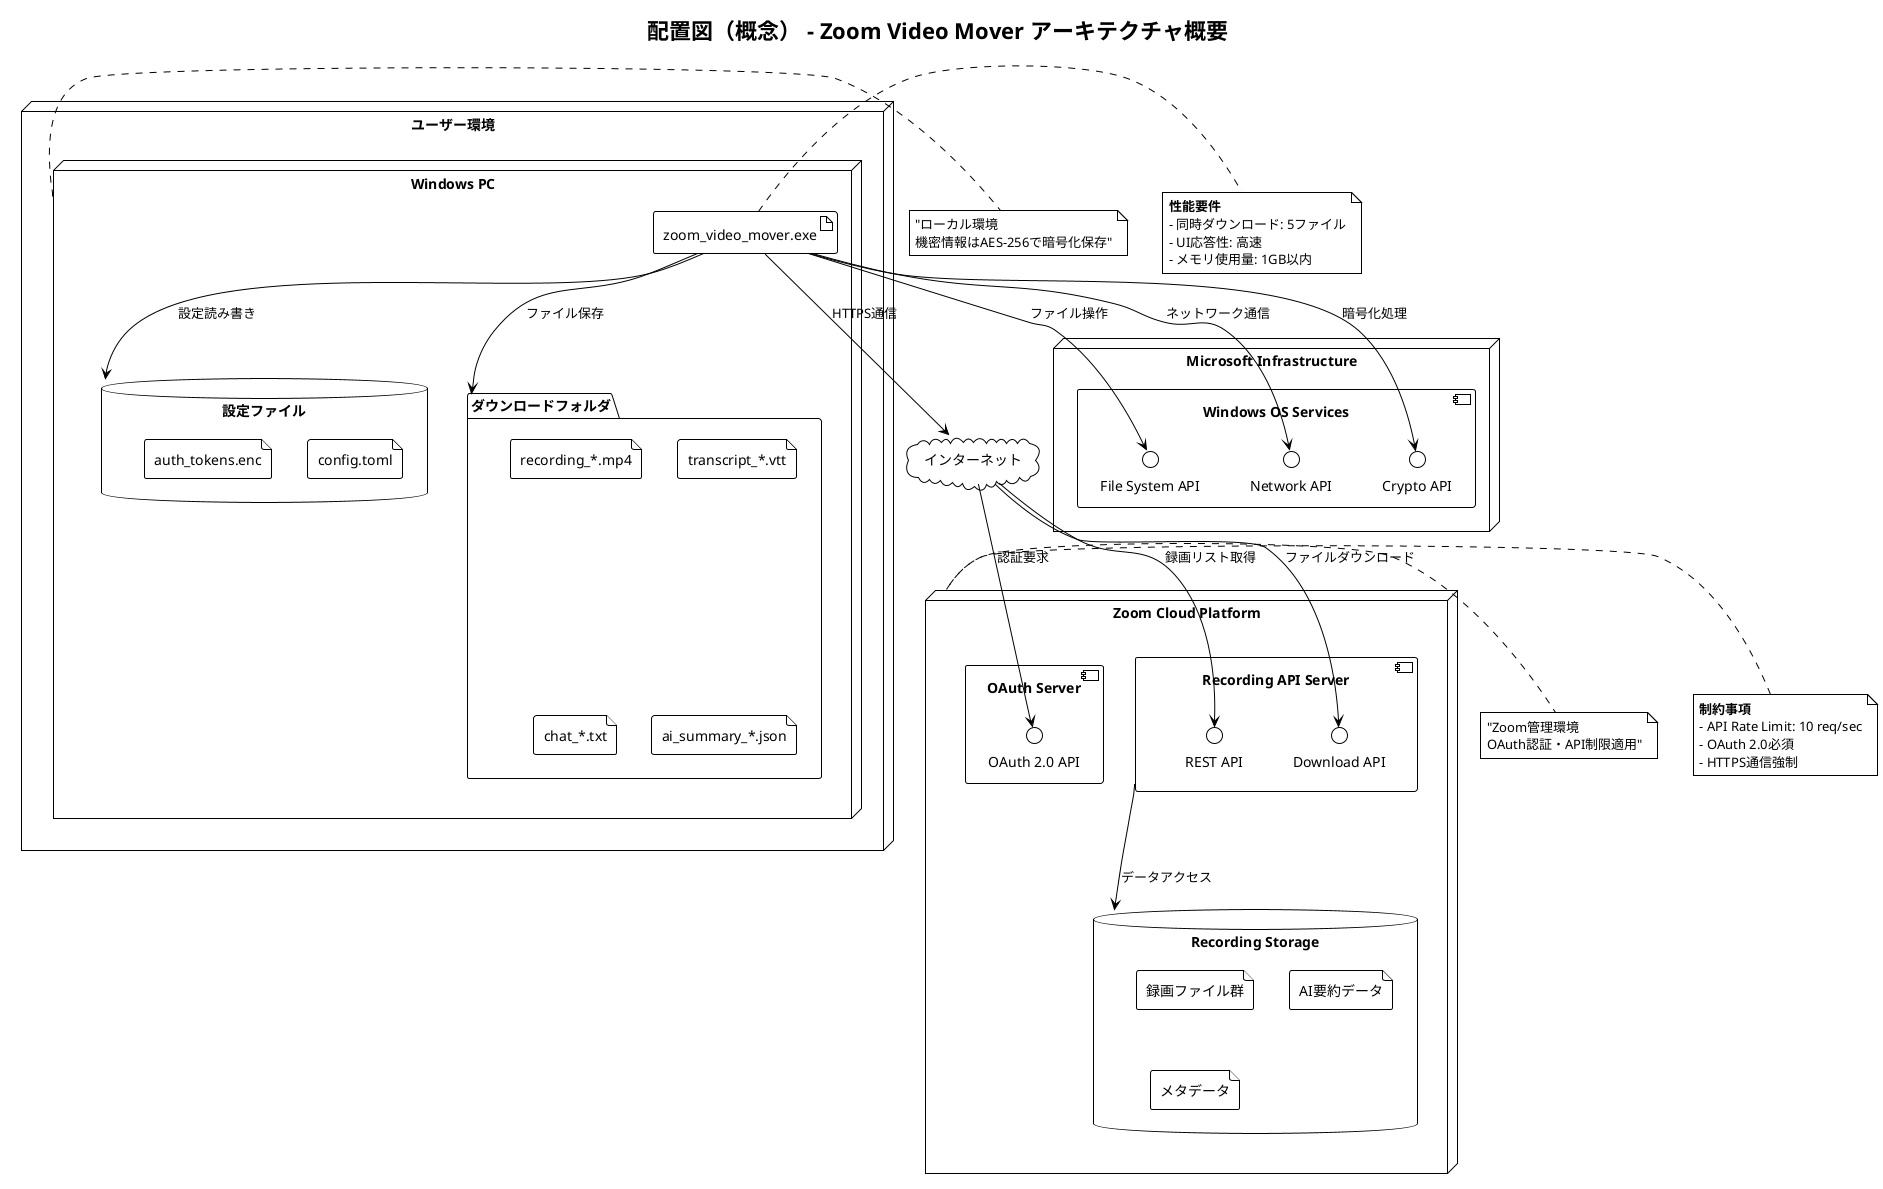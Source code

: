 @startuml ConceptualDeploymentDiagram
!theme plain
title 配置図（概念） - Zoom Video Mover アーキテクチャ概要

node "ユーザー環境" as UserEnv {
  node "Windows PC" as WindowsPC {
    artifact "zoom_video_mover.exe" as App
    database "設定ファイル" as ConfigDB {
      file "config.toml"
      file "auth_tokens.enc"
    }
    folder "ダウンロードフォルダ" as DownloadFolder {
      file "recording_*.mp4"
      file "transcript_*.vtt"
      file "chat_*.txt"
      file "ai_summary_*.json"
    }
  }
}

cloud "インターネット" as Internet

node "Zoom Cloud Platform" as ZoomCloud {
  component "OAuth Server" as OAuthSrv {
    interface "OAuth 2.0 API" as OAuthAPI
  }
  
  component "Recording API Server" as RecordingSrv {
    interface "REST API" as RecordingAPI
    interface "Download API" as DownloadAPI
  }
  
  database "Recording Storage" as RecordingStorage {
    file "録画ファイル群"
    file "AI要約データ"
    file "メタデータ"
  }
}

node "Microsoft Infrastructure" as MSInfra {
  component "Windows OS Services" as WinOS {
    interface "File System API" as FileAPI
    interface "Network API" as NetAPI
    interface "Crypto API" as CryptoAPI
  }
}

' 通信関係
App --> Internet : "HTTPS通信"
Internet --> OAuthAPI : "認証要求"
Internet --> RecordingAPI : "録画リスト取得"
Internet --> DownloadAPI : "ファイルダウンロード"

App --> ConfigDB : "設定読み書き"
App --> DownloadFolder : "ファイル保存"

App --> FileAPI : "ファイル操作"
App --> NetAPI : "ネットワーク通信"
App --> CryptoAPI : "暗号化処理"

RecordingSrv --> RecordingStorage : "データアクセス"

' セキュリティ境界
note right of WindowsPC : "ローカル環境\n機密情報はAES-256で暗号化保存"

note right of ZoomCloud : "Zoom管理環境\nOAuth認証・API制限適用"

' 品質属性
note right of App
  **性能要件**
  - 同時ダウンロード: 5ファイル
  - UI応答性: 高速
  - メモリ使用量: 1GB以内
end note

note left of ZoomCloud
  **制約事項**
  - API Rate Limit: 10 req/sec
  - OAuth 2.0必須
  - HTTPS通信強制
end note

@enduml